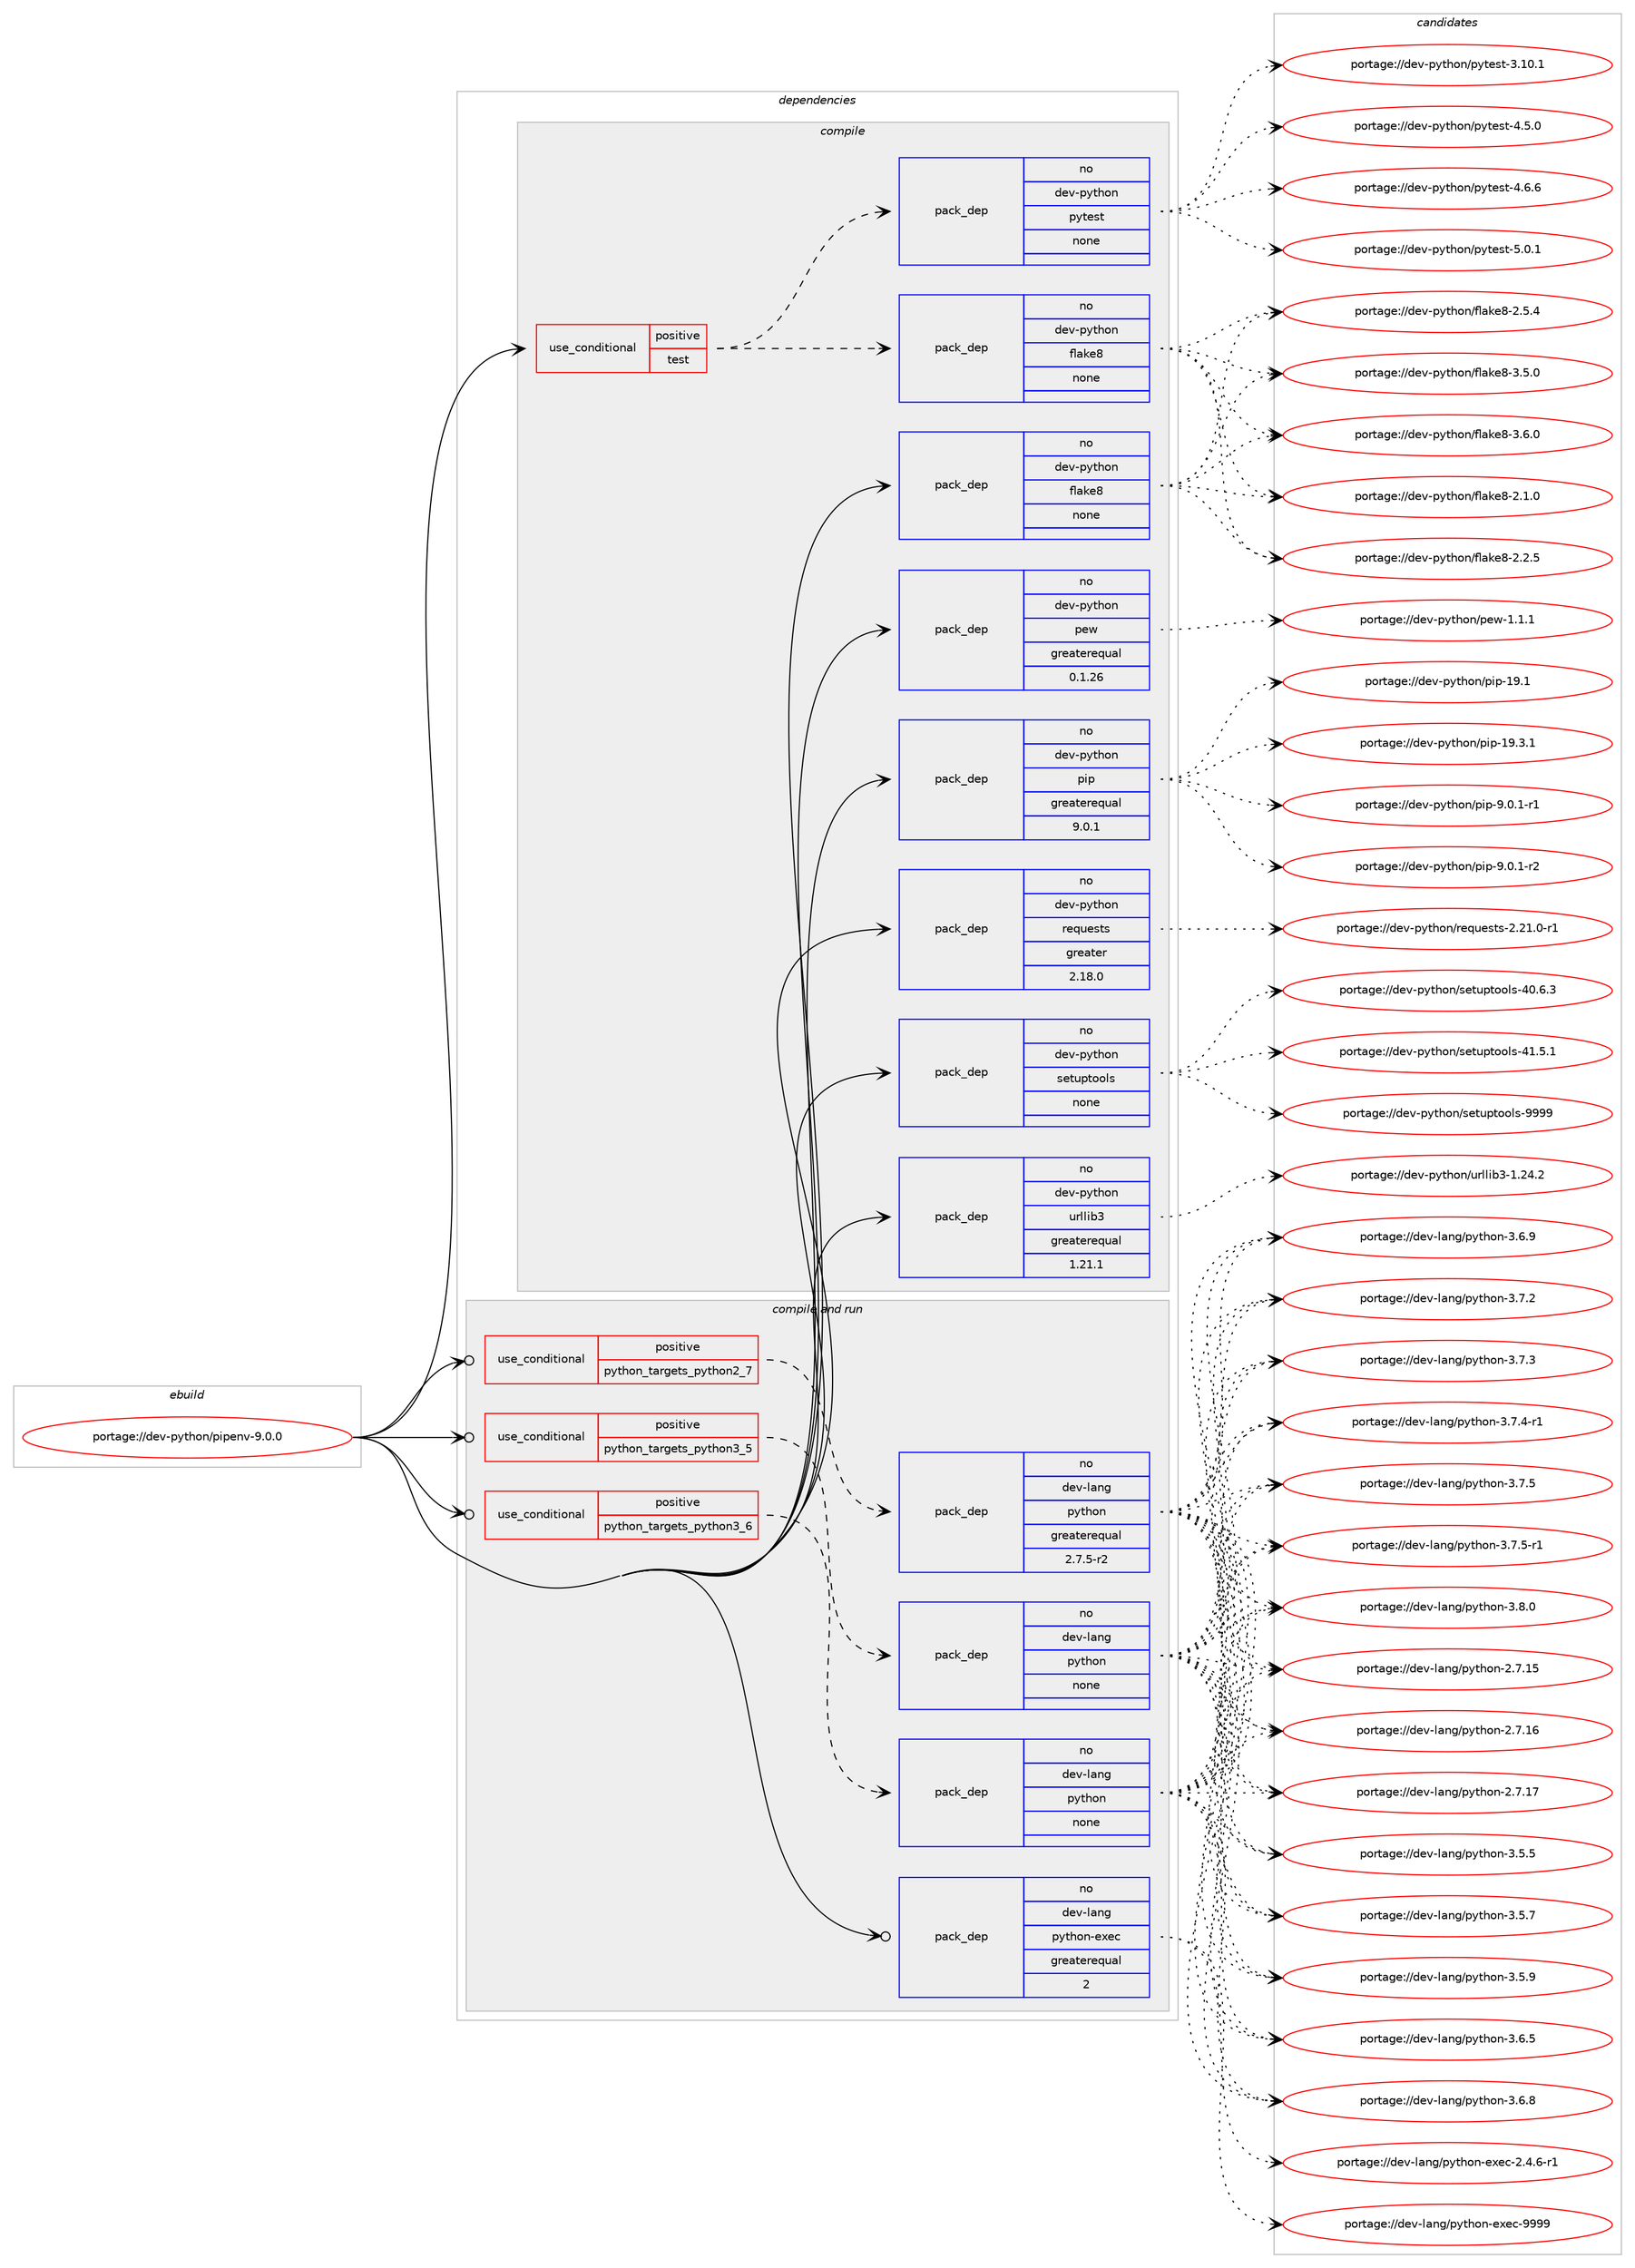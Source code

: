 digraph prolog {

# *************
# Graph options
# *************

newrank=true;
concentrate=true;
compound=true;
graph [rankdir=LR,fontname=Helvetica,fontsize=10,ranksep=1.5];#, ranksep=2.5, nodesep=0.2];
edge  [arrowhead=vee];
node  [fontname=Helvetica,fontsize=10];

# **********
# The ebuild
# **********

subgraph cluster_leftcol {
color=gray;
rank=same;
label=<<i>ebuild</i>>;
id [label="portage://dev-python/pipenv-9.0.0", color=red, width=4, href="../dev-python/pipenv-9.0.0.svg"];
}

# ****************
# The dependencies
# ****************

subgraph cluster_midcol {
color=gray;
label=<<i>dependencies</i>>;
subgraph cluster_compile {
fillcolor="#eeeeee";
style=filled;
label=<<i>compile</i>>;
subgraph cond33899 {
dependency157190 [label=<<TABLE BORDER="0" CELLBORDER="1" CELLSPACING="0" CELLPADDING="4"><TR><TD ROWSPAN="3" CELLPADDING="10">use_conditional</TD></TR><TR><TD>positive</TD></TR><TR><TD>test</TD></TR></TABLE>>, shape=none, color=red];
subgraph pack119930 {
dependency157191 [label=<<TABLE BORDER="0" CELLBORDER="1" CELLSPACING="0" CELLPADDING="4" WIDTH="220"><TR><TD ROWSPAN="6" CELLPADDING="30">pack_dep</TD></TR><TR><TD WIDTH="110">no</TD></TR><TR><TD>dev-python</TD></TR><TR><TD>flake8</TD></TR><TR><TD>none</TD></TR><TR><TD></TD></TR></TABLE>>, shape=none, color=blue];
}
dependency157190:e -> dependency157191:w [weight=20,style="dashed",arrowhead="vee"];
subgraph pack119931 {
dependency157192 [label=<<TABLE BORDER="0" CELLBORDER="1" CELLSPACING="0" CELLPADDING="4" WIDTH="220"><TR><TD ROWSPAN="6" CELLPADDING="30">pack_dep</TD></TR><TR><TD WIDTH="110">no</TD></TR><TR><TD>dev-python</TD></TR><TR><TD>pytest</TD></TR><TR><TD>none</TD></TR><TR><TD></TD></TR></TABLE>>, shape=none, color=blue];
}
dependency157190:e -> dependency157192:w [weight=20,style="dashed",arrowhead="vee"];
}
id:e -> dependency157190:w [weight=20,style="solid",arrowhead="vee"];
subgraph pack119932 {
dependency157193 [label=<<TABLE BORDER="0" CELLBORDER="1" CELLSPACING="0" CELLPADDING="4" WIDTH="220"><TR><TD ROWSPAN="6" CELLPADDING="30">pack_dep</TD></TR><TR><TD WIDTH="110">no</TD></TR><TR><TD>dev-python</TD></TR><TR><TD>flake8</TD></TR><TR><TD>none</TD></TR><TR><TD></TD></TR></TABLE>>, shape=none, color=blue];
}
id:e -> dependency157193:w [weight=20,style="solid",arrowhead="vee"];
subgraph pack119933 {
dependency157194 [label=<<TABLE BORDER="0" CELLBORDER="1" CELLSPACING="0" CELLPADDING="4" WIDTH="220"><TR><TD ROWSPAN="6" CELLPADDING="30">pack_dep</TD></TR><TR><TD WIDTH="110">no</TD></TR><TR><TD>dev-python</TD></TR><TR><TD>pew</TD></TR><TR><TD>greaterequal</TD></TR><TR><TD>0.1.26</TD></TR></TABLE>>, shape=none, color=blue];
}
id:e -> dependency157194:w [weight=20,style="solid",arrowhead="vee"];
subgraph pack119934 {
dependency157195 [label=<<TABLE BORDER="0" CELLBORDER="1" CELLSPACING="0" CELLPADDING="4" WIDTH="220"><TR><TD ROWSPAN="6" CELLPADDING="30">pack_dep</TD></TR><TR><TD WIDTH="110">no</TD></TR><TR><TD>dev-python</TD></TR><TR><TD>pip</TD></TR><TR><TD>greaterequal</TD></TR><TR><TD>9.0.1</TD></TR></TABLE>>, shape=none, color=blue];
}
id:e -> dependency157195:w [weight=20,style="solid",arrowhead="vee"];
subgraph pack119935 {
dependency157196 [label=<<TABLE BORDER="0" CELLBORDER="1" CELLSPACING="0" CELLPADDING="4" WIDTH="220"><TR><TD ROWSPAN="6" CELLPADDING="30">pack_dep</TD></TR><TR><TD WIDTH="110">no</TD></TR><TR><TD>dev-python</TD></TR><TR><TD>requests</TD></TR><TR><TD>greater</TD></TR><TR><TD>2.18.0</TD></TR></TABLE>>, shape=none, color=blue];
}
id:e -> dependency157196:w [weight=20,style="solid",arrowhead="vee"];
subgraph pack119936 {
dependency157197 [label=<<TABLE BORDER="0" CELLBORDER="1" CELLSPACING="0" CELLPADDING="4" WIDTH="220"><TR><TD ROWSPAN="6" CELLPADDING="30">pack_dep</TD></TR><TR><TD WIDTH="110">no</TD></TR><TR><TD>dev-python</TD></TR><TR><TD>setuptools</TD></TR><TR><TD>none</TD></TR><TR><TD></TD></TR></TABLE>>, shape=none, color=blue];
}
id:e -> dependency157197:w [weight=20,style="solid",arrowhead="vee"];
subgraph pack119937 {
dependency157198 [label=<<TABLE BORDER="0" CELLBORDER="1" CELLSPACING="0" CELLPADDING="4" WIDTH="220"><TR><TD ROWSPAN="6" CELLPADDING="30">pack_dep</TD></TR><TR><TD WIDTH="110">no</TD></TR><TR><TD>dev-python</TD></TR><TR><TD>urllib3</TD></TR><TR><TD>greaterequal</TD></TR><TR><TD>1.21.1</TD></TR></TABLE>>, shape=none, color=blue];
}
id:e -> dependency157198:w [weight=20,style="solid",arrowhead="vee"];
}
subgraph cluster_compileandrun {
fillcolor="#eeeeee";
style=filled;
label=<<i>compile and run</i>>;
subgraph cond33900 {
dependency157199 [label=<<TABLE BORDER="0" CELLBORDER="1" CELLSPACING="0" CELLPADDING="4"><TR><TD ROWSPAN="3" CELLPADDING="10">use_conditional</TD></TR><TR><TD>positive</TD></TR><TR><TD>python_targets_python2_7</TD></TR></TABLE>>, shape=none, color=red];
subgraph pack119938 {
dependency157200 [label=<<TABLE BORDER="0" CELLBORDER="1" CELLSPACING="0" CELLPADDING="4" WIDTH="220"><TR><TD ROWSPAN="6" CELLPADDING="30">pack_dep</TD></TR><TR><TD WIDTH="110">no</TD></TR><TR><TD>dev-lang</TD></TR><TR><TD>python</TD></TR><TR><TD>greaterequal</TD></TR><TR><TD>2.7.5-r2</TD></TR></TABLE>>, shape=none, color=blue];
}
dependency157199:e -> dependency157200:w [weight=20,style="dashed",arrowhead="vee"];
}
id:e -> dependency157199:w [weight=20,style="solid",arrowhead="odotvee"];
subgraph cond33901 {
dependency157201 [label=<<TABLE BORDER="0" CELLBORDER="1" CELLSPACING="0" CELLPADDING="4"><TR><TD ROWSPAN="3" CELLPADDING="10">use_conditional</TD></TR><TR><TD>positive</TD></TR><TR><TD>python_targets_python3_5</TD></TR></TABLE>>, shape=none, color=red];
subgraph pack119939 {
dependency157202 [label=<<TABLE BORDER="0" CELLBORDER="1" CELLSPACING="0" CELLPADDING="4" WIDTH="220"><TR><TD ROWSPAN="6" CELLPADDING="30">pack_dep</TD></TR><TR><TD WIDTH="110">no</TD></TR><TR><TD>dev-lang</TD></TR><TR><TD>python</TD></TR><TR><TD>none</TD></TR><TR><TD></TD></TR></TABLE>>, shape=none, color=blue];
}
dependency157201:e -> dependency157202:w [weight=20,style="dashed",arrowhead="vee"];
}
id:e -> dependency157201:w [weight=20,style="solid",arrowhead="odotvee"];
subgraph cond33902 {
dependency157203 [label=<<TABLE BORDER="0" CELLBORDER="1" CELLSPACING="0" CELLPADDING="4"><TR><TD ROWSPAN="3" CELLPADDING="10">use_conditional</TD></TR><TR><TD>positive</TD></TR><TR><TD>python_targets_python3_6</TD></TR></TABLE>>, shape=none, color=red];
subgraph pack119940 {
dependency157204 [label=<<TABLE BORDER="0" CELLBORDER="1" CELLSPACING="0" CELLPADDING="4" WIDTH="220"><TR><TD ROWSPAN="6" CELLPADDING="30">pack_dep</TD></TR><TR><TD WIDTH="110">no</TD></TR><TR><TD>dev-lang</TD></TR><TR><TD>python</TD></TR><TR><TD>none</TD></TR><TR><TD></TD></TR></TABLE>>, shape=none, color=blue];
}
dependency157203:e -> dependency157204:w [weight=20,style="dashed",arrowhead="vee"];
}
id:e -> dependency157203:w [weight=20,style="solid",arrowhead="odotvee"];
subgraph pack119941 {
dependency157205 [label=<<TABLE BORDER="0" CELLBORDER="1" CELLSPACING="0" CELLPADDING="4" WIDTH="220"><TR><TD ROWSPAN="6" CELLPADDING="30">pack_dep</TD></TR><TR><TD WIDTH="110">no</TD></TR><TR><TD>dev-lang</TD></TR><TR><TD>python-exec</TD></TR><TR><TD>greaterequal</TD></TR><TR><TD>2</TD></TR></TABLE>>, shape=none, color=blue];
}
id:e -> dependency157205:w [weight=20,style="solid",arrowhead="odotvee"];
}
subgraph cluster_run {
fillcolor="#eeeeee";
style=filled;
label=<<i>run</i>>;
}
}

# **************
# The candidates
# **************

subgraph cluster_choices {
rank=same;
color=gray;
label=<<i>candidates</i>>;

subgraph choice119930 {
color=black;
nodesep=1;
choiceportage10010111845112121116104111110471021089710710156455046494648 [label="portage://dev-python/flake8-2.1.0", color=red, width=4,href="../dev-python/flake8-2.1.0.svg"];
choiceportage10010111845112121116104111110471021089710710156455046504653 [label="portage://dev-python/flake8-2.2.5", color=red, width=4,href="../dev-python/flake8-2.2.5.svg"];
choiceportage10010111845112121116104111110471021089710710156455046534652 [label="portage://dev-python/flake8-2.5.4", color=red, width=4,href="../dev-python/flake8-2.5.4.svg"];
choiceportage10010111845112121116104111110471021089710710156455146534648 [label="portage://dev-python/flake8-3.5.0", color=red, width=4,href="../dev-python/flake8-3.5.0.svg"];
choiceportage10010111845112121116104111110471021089710710156455146544648 [label="portage://dev-python/flake8-3.6.0", color=red, width=4,href="../dev-python/flake8-3.6.0.svg"];
dependency157191:e -> choiceportage10010111845112121116104111110471021089710710156455046494648:w [style=dotted,weight="100"];
dependency157191:e -> choiceportage10010111845112121116104111110471021089710710156455046504653:w [style=dotted,weight="100"];
dependency157191:e -> choiceportage10010111845112121116104111110471021089710710156455046534652:w [style=dotted,weight="100"];
dependency157191:e -> choiceportage10010111845112121116104111110471021089710710156455146534648:w [style=dotted,weight="100"];
dependency157191:e -> choiceportage10010111845112121116104111110471021089710710156455146544648:w [style=dotted,weight="100"];
}
subgraph choice119931 {
color=black;
nodesep=1;
choiceportage100101118451121211161041111104711212111610111511645514649484649 [label="portage://dev-python/pytest-3.10.1", color=red, width=4,href="../dev-python/pytest-3.10.1.svg"];
choiceportage1001011184511212111610411111047112121116101115116455246534648 [label="portage://dev-python/pytest-4.5.0", color=red, width=4,href="../dev-python/pytest-4.5.0.svg"];
choiceportage1001011184511212111610411111047112121116101115116455246544654 [label="portage://dev-python/pytest-4.6.6", color=red, width=4,href="../dev-python/pytest-4.6.6.svg"];
choiceportage1001011184511212111610411111047112121116101115116455346484649 [label="portage://dev-python/pytest-5.0.1", color=red, width=4,href="../dev-python/pytest-5.0.1.svg"];
dependency157192:e -> choiceportage100101118451121211161041111104711212111610111511645514649484649:w [style=dotted,weight="100"];
dependency157192:e -> choiceportage1001011184511212111610411111047112121116101115116455246534648:w [style=dotted,weight="100"];
dependency157192:e -> choiceportage1001011184511212111610411111047112121116101115116455246544654:w [style=dotted,weight="100"];
dependency157192:e -> choiceportage1001011184511212111610411111047112121116101115116455346484649:w [style=dotted,weight="100"];
}
subgraph choice119932 {
color=black;
nodesep=1;
choiceportage10010111845112121116104111110471021089710710156455046494648 [label="portage://dev-python/flake8-2.1.0", color=red, width=4,href="../dev-python/flake8-2.1.0.svg"];
choiceportage10010111845112121116104111110471021089710710156455046504653 [label="portage://dev-python/flake8-2.2.5", color=red, width=4,href="../dev-python/flake8-2.2.5.svg"];
choiceportage10010111845112121116104111110471021089710710156455046534652 [label="portage://dev-python/flake8-2.5.4", color=red, width=4,href="../dev-python/flake8-2.5.4.svg"];
choiceportage10010111845112121116104111110471021089710710156455146534648 [label="portage://dev-python/flake8-3.5.0", color=red, width=4,href="../dev-python/flake8-3.5.0.svg"];
choiceportage10010111845112121116104111110471021089710710156455146544648 [label="portage://dev-python/flake8-3.6.0", color=red, width=4,href="../dev-python/flake8-3.6.0.svg"];
dependency157193:e -> choiceportage10010111845112121116104111110471021089710710156455046494648:w [style=dotted,weight="100"];
dependency157193:e -> choiceportage10010111845112121116104111110471021089710710156455046504653:w [style=dotted,weight="100"];
dependency157193:e -> choiceportage10010111845112121116104111110471021089710710156455046534652:w [style=dotted,weight="100"];
dependency157193:e -> choiceportage10010111845112121116104111110471021089710710156455146534648:w [style=dotted,weight="100"];
dependency157193:e -> choiceportage10010111845112121116104111110471021089710710156455146544648:w [style=dotted,weight="100"];
}
subgraph choice119933 {
color=black;
nodesep=1;
choiceportage1001011184511212111610411111047112101119454946494649 [label="portage://dev-python/pew-1.1.1", color=red, width=4,href="../dev-python/pew-1.1.1.svg"];
dependency157194:e -> choiceportage1001011184511212111610411111047112101119454946494649:w [style=dotted,weight="100"];
}
subgraph choice119934 {
color=black;
nodesep=1;
choiceportage10010111845112121116104111110471121051124549574649 [label="portage://dev-python/pip-19.1", color=red, width=4,href="../dev-python/pip-19.1.svg"];
choiceportage100101118451121211161041111104711210511245495746514649 [label="portage://dev-python/pip-19.3.1", color=red, width=4,href="../dev-python/pip-19.3.1.svg"];
choiceportage10010111845112121116104111110471121051124557464846494511449 [label="portage://dev-python/pip-9.0.1-r1", color=red, width=4,href="../dev-python/pip-9.0.1-r1.svg"];
choiceportage10010111845112121116104111110471121051124557464846494511450 [label="portage://dev-python/pip-9.0.1-r2", color=red, width=4,href="../dev-python/pip-9.0.1-r2.svg"];
dependency157195:e -> choiceportage10010111845112121116104111110471121051124549574649:w [style=dotted,weight="100"];
dependency157195:e -> choiceportage100101118451121211161041111104711210511245495746514649:w [style=dotted,weight="100"];
dependency157195:e -> choiceportage10010111845112121116104111110471121051124557464846494511449:w [style=dotted,weight="100"];
dependency157195:e -> choiceportage10010111845112121116104111110471121051124557464846494511450:w [style=dotted,weight="100"];
}
subgraph choice119935 {
color=black;
nodesep=1;
choiceportage1001011184511212111610411111047114101113117101115116115455046504946484511449 [label="portage://dev-python/requests-2.21.0-r1", color=red, width=4,href="../dev-python/requests-2.21.0-r1.svg"];
dependency157196:e -> choiceportage1001011184511212111610411111047114101113117101115116115455046504946484511449:w [style=dotted,weight="100"];
}
subgraph choice119936 {
color=black;
nodesep=1;
choiceportage100101118451121211161041111104711510111611711211611111110811545524846544651 [label="portage://dev-python/setuptools-40.6.3", color=red, width=4,href="../dev-python/setuptools-40.6.3.svg"];
choiceportage100101118451121211161041111104711510111611711211611111110811545524946534649 [label="portage://dev-python/setuptools-41.5.1", color=red, width=4,href="../dev-python/setuptools-41.5.1.svg"];
choiceportage10010111845112121116104111110471151011161171121161111111081154557575757 [label="portage://dev-python/setuptools-9999", color=red, width=4,href="../dev-python/setuptools-9999.svg"];
dependency157197:e -> choiceportage100101118451121211161041111104711510111611711211611111110811545524846544651:w [style=dotted,weight="100"];
dependency157197:e -> choiceportage100101118451121211161041111104711510111611711211611111110811545524946534649:w [style=dotted,weight="100"];
dependency157197:e -> choiceportage10010111845112121116104111110471151011161171121161111111081154557575757:w [style=dotted,weight="100"];
}
subgraph choice119937 {
color=black;
nodesep=1;
choiceportage1001011184511212111610411111047117114108108105985145494650524650 [label="portage://dev-python/urllib3-1.24.2", color=red, width=4,href="../dev-python/urllib3-1.24.2.svg"];
dependency157198:e -> choiceportage1001011184511212111610411111047117114108108105985145494650524650:w [style=dotted,weight="100"];
}
subgraph choice119938 {
color=black;
nodesep=1;
choiceportage10010111845108971101034711212111610411111045504655464953 [label="portage://dev-lang/python-2.7.15", color=red, width=4,href="../dev-lang/python-2.7.15.svg"];
choiceportage10010111845108971101034711212111610411111045504655464954 [label="portage://dev-lang/python-2.7.16", color=red, width=4,href="../dev-lang/python-2.7.16.svg"];
choiceportage10010111845108971101034711212111610411111045504655464955 [label="portage://dev-lang/python-2.7.17", color=red, width=4,href="../dev-lang/python-2.7.17.svg"];
choiceportage100101118451089711010347112121116104111110455146534653 [label="portage://dev-lang/python-3.5.5", color=red, width=4,href="../dev-lang/python-3.5.5.svg"];
choiceportage100101118451089711010347112121116104111110455146534655 [label="portage://dev-lang/python-3.5.7", color=red, width=4,href="../dev-lang/python-3.5.7.svg"];
choiceportage100101118451089711010347112121116104111110455146534657 [label="portage://dev-lang/python-3.5.9", color=red, width=4,href="../dev-lang/python-3.5.9.svg"];
choiceportage100101118451089711010347112121116104111110455146544653 [label="portage://dev-lang/python-3.6.5", color=red, width=4,href="../dev-lang/python-3.6.5.svg"];
choiceportage100101118451089711010347112121116104111110455146544656 [label="portage://dev-lang/python-3.6.8", color=red, width=4,href="../dev-lang/python-3.6.8.svg"];
choiceportage100101118451089711010347112121116104111110455146544657 [label="portage://dev-lang/python-3.6.9", color=red, width=4,href="../dev-lang/python-3.6.9.svg"];
choiceportage100101118451089711010347112121116104111110455146554650 [label="portage://dev-lang/python-3.7.2", color=red, width=4,href="../dev-lang/python-3.7.2.svg"];
choiceportage100101118451089711010347112121116104111110455146554651 [label="portage://dev-lang/python-3.7.3", color=red, width=4,href="../dev-lang/python-3.7.3.svg"];
choiceportage1001011184510897110103471121211161041111104551465546524511449 [label="portage://dev-lang/python-3.7.4-r1", color=red, width=4,href="../dev-lang/python-3.7.4-r1.svg"];
choiceportage100101118451089711010347112121116104111110455146554653 [label="portage://dev-lang/python-3.7.5", color=red, width=4,href="../dev-lang/python-3.7.5.svg"];
choiceportage1001011184510897110103471121211161041111104551465546534511449 [label="portage://dev-lang/python-3.7.5-r1", color=red, width=4,href="../dev-lang/python-3.7.5-r1.svg"];
choiceportage100101118451089711010347112121116104111110455146564648 [label="portage://dev-lang/python-3.8.0", color=red, width=4,href="../dev-lang/python-3.8.0.svg"];
dependency157200:e -> choiceportage10010111845108971101034711212111610411111045504655464953:w [style=dotted,weight="100"];
dependency157200:e -> choiceportage10010111845108971101034711212111610411111045504655464954:w [style=dotted,weight="100"];
dependency157200:e -> choiceportage10010111845108971101034711212111610411111045504655464955:w [style=dotted,weight="100"];
dependency157200:e -> choiceportage100101118451089711010347112121116104111110455146534653:w [style=dotted,weight="100"];
dependency157200:e -> choiceportage100101118451089711010347112121116104111110455146534655:w [style=dotted,weight="100"];
dependency157200:e -> choiceportage100101118451089711010347112121116104111110455146534657:w [style=dotted,weight="100"];
dependency157200:e -> choiceportage100101118451089711010347112121116104111110455146544653:w [style=dotted,weight="100"];
dependency157200:e -> choiceportage100101118451089711010347112121116104111110455146544656:w [style=dotted,weight="100"];
dependency157200:e -> choiceportage100101118451089711010347112121116104111110455146544657:w [style=dotted,weight="100"];
dependency157200:e -> choiceportage100101118451089711010347112121116104111110455146554650:w [style=dotted,weight="100"];
dependency157200:e -> choiceportage100101118451089711010347112121116104111110455146554651:w [style=dotted,weight="100"];
dependency157200:e -> choiceportage1001011184510897110103471121211161041111104551465546524511449:w [style=dotted,weight="100"];
dependency157200:e -> choiceportage100101118451089711010347112121116104111110455146554653:w [style=dotted,weight="100"];
dependency157200:e -> choiceportage1001011184510897110103471121211161041111104551465546534511449:w [style=dotted,weight="100"];
dependency157200:e -> choiceportage100101118451089711010347112121116104111110455146564648:w [style=dotted,weight="100"];
}
subgraph choice119939 {
color=black;
nodesep=1;
choiceportage10010111845108971101034711212111610411111045504655464953 [label="portage://dev-lang/python-2.7.15", color=red, width=4,href="../dev-lang/python-2.7.15.svg"];
choiceportage10010111845108971101034711212111610411111045504655464954 [label="portage://dev-lang/python-2.7.16", color=red, width=4,href="../dev-lang/python-2.7.16.svg"];
choiceportage10010111845108971101034711212111610411111045504655464955 [label="portage://dev-lang/python-2.7.17", color=red, width=4,href="../dev-lang/python-2.7.17.svg"];
choiceportage100101118451089711010347112121116104111110455146534653 [label="portage://dev-lang/python-3.5.5", color=red, width=4,href="../dev-lang/python-3.5.5.svg"];
choiceportage100101118451089711010347112121116104111110455146534655 [label="portage://dev-lang/python-3.5.7", color=red, width=4,href="../dev-lang/python-3.5.7.svg"];
choiceportage100101118451089711010347112121116104111110455146534657 [label="portage://dev-lang/python-3.5.9", color=red, width=4,href="../dev-lang/python-3.5.9.svg"];
choiceportage100101118451089711010347112121116104111110455146544653 [label="portage://dev-lang/python-3.6.5", color=red, width=4,href="../dev-lang/python-3.6.5.svg"];
choiceportage100101118451089711010347112121116104111110455146544656 [label="portage://dev-lang/python-3.6.8", color=red, width=4,href="../dev-lang/python-3.6.8.svg"];
choiceportage100101118451089711010347112121116104111110455146544657 [label="portage://dev-lang/python-3.6.9", color=red, width=4,href="../dev-lang/python-3.6.9.svg"];
choiceportage100101118451089711010347112121116104111110455146554650 [label="portage://dev-lang/python-3.7.2", color=red, width=4,href="../dev-lang/python-3.7.2.svg"];
choiceportage100101118451089711010347112121116104111110455146554651 [label="portage://dev-lang/python-3.7.3", color=red, width=4,href="../dev-lang/python-3.7.3.svg"];
choiceportage1001011184510897110103471121211161041111104551465546524511449 [label="portage://dev-lang/python-3.7.4-r1", color=red, width=4,href="../dev-lang/python-3.7.4-r1.svg"];
choiceportage100101118451089711010347112121116104111110455146554653 [label="portage://dev-lang/python-3.7.5", color=red, width=4,href="../dev-lang/python-3.7.5.svg"];
choiceportage1001011184510897110103471121211161041111104551465546534511449 [label="portage://dev-lang/python-3.7.5-r1", color=red, width=4,href="../dev-lang/python-3.7.5-r1.svg"];
choiceportage100101118451089711010347112121116104111110455146564648 [label="portage://dev-lang/python-3.8.0", color=red, width=4,href="../dev-lang/python-3.8.0.svg"];
dependency157202:e -> choiceportage10010111845108971101034711212111610411111045504655464953:w [style=dotted,weight="100"];
dependency157202:e -> choiceportage10010111845108971101034711212111610411111045504655464954:w [style=dotted,weight="100"];
dependency157202:e -> choiceportage10010111845108971101034711212111610411111045504655464955:w [style=dotted,weight="100"];
dependency157202:e -> choiceportage100101118451089711010347112121116104111110455146534653:w [style=dotted,weight="100"];
dependency157202:e -> choiceportage100101118451089711010347112121116104111110455146534655:w [style=dotted,weight="100"];
dependency157202:e -> choiceportage100101118451089711010347112121116104111110455146534657:w [style=dotted,weight="100"];
dependency157202:e -> choiceportage100101118451089711010347112121116104111110455146544653:w [style=dotted,weight="100"];
dependency157202:e -> choiceportage100101118451089711010347112121116104111110455146544656:w [style=dotted,weight="100"];
dependency157202:e -> choiceportage100101118451089711010347112121116104111110455146544657:w [style=dotted,weight="100"];
dependency157202:e -> choiceportage100101118451089711010347112121116104111110455146554650:w [style=dotted,weight="100"];
dependency157202:e -> choiceportage100101118451089711010347112121116104111110455146554651:w [style=dotted,weight="100"];
dependency157202:e -> choiceportage1001011184510897110103471121211161041111104551465546524511449:w [style=dotted,weight="100"];
dependency157202:e -> choiceportage100101118451089711010347112121116104111110455146554653:w [style=dotted,weight="100"];
dependency157202:e -> choiceportage1001011184510897110103471121211161041111104551465546534511449:w [style=dotted,weight="100"];
dependency157202:e -> choiceportage100101118451089711010347112121116104111110455146564648:w [style=dotted,weight="100"];
}
subgraph choice119940 {
color=black;
nodesep=1;
choiceportage10010111845108971101034711212111610411111045504655464953 [label="portage://dev-lang/python-2.7.15", color=red, width=4,href="../dev-lang/python-2.7.15.svg"];
choiceportage10010111845108971101034711212111610411111045504655464954 [label="portage://dev-lang/python-2.7.16", color=red, width=4,href="../dev-lang/python-2.7.16.svg"];
choiceportage10010111845108971101034711212111610411111045504655464955 [label="portage://dev-lang/python-2.7.17", color=red, width=4,href="../dev-lang/python-2.7.17.svg"];
choiceportage100101118451089711010347112121116104111110455146534653 [label="portage://dev-lang/python-3.5.5", color=red, width=4,href="../dev-lang/python-3.5.5.svg"];
choiceportage100101118451089711010347112121116104111110455146534655 [label="portage://dev-lang/python-3.5.7", color=red, width=4,href="../dev-lang/python-3.5.7.svg"];
choiceportage100101118451089711010347112121116104111110455146534657 [label="portage://dev-lang/python-3.5.9", color=red, width=4,href="../dev-lang/python-3.5.9.svg"];
choiceportage100101118451089711010347112121116104111110455146544653 [label="portage://dev-lang/python-3.6.5", color=red, width=4,href="../dev-lang/python-3.6.5.svg"];
choiceportage100101118451089711010347112121116104111110455146544656 [label="portage://dev-lang/python-3.6.8", color=red, width=4,href="../dev-lang/python-3.6.8.svg"];
choiceportage100101118451089711010347112121116104111110455146544657 [label="portage://dev-lang/python-3.6.9", color=red, width=4,href="../dev-lang/python-3.6.9.svg"];
choiceportage100101118451089711010347112121116104111110455146554650 [label="portage://dev-lang/python-3.7.2", color=red, width=4,href="../dev-lang/python-3.7.2.svg"];
choiceportage100101118451089711010347112121116104111110455146554651 [label="portage://dev-lang/python-3.7.3", color=red, width=4,href="../dev-lang/python-3.7.3.svg"];
choiceportage1001011184510897110103471121211161041111104551465546524511449 [label="portage://dev-lang/python-3.7.4-r1", color=red, width=4,href="../dev-lang/python-3.7.4-r1.svg"];
choiceportage100101118451089711010347112121116104111110455146554653 [label="portage://dev-lang/python-3.7.5", color=red, width=4,href="../dev-lang/python-3.7.5.svg"];
choiceportage1001011184510897110103471121211161041111104551465546534511449 [label="portage://dev-lang/python-3.7.5-r1", color=red, width=4,href="../dev-lang/python-3.7.5-r1.svg"];
choiceportage100101118451089711010347112121116104111110455146564648 [label="portage://dev-lang/python-3.8.0", color=red, width=4,href="../dev-lang/python-3.8.0.svg"];
dependency157204:e -> choiceportage10010111845108971101034711212111610411111045504655464953:w [style=dotted,weight="100"];
dependency157204:e -> choiceportage10010111845108971101034711212111610411111045504655464954:w [style=dotted,weight="100"];
dependency157204:e -> choiceportage10010111845108971101034711212111610411111045504655464955:w [style=dotted,weight="100"];
dependency157204:e -> choiceportage100101118451089711010347112121116104111110455146534653:w [style=dotted,weight="100"];
dependency157204:e -> choiceportage100101118451089711010347112121116104111110455146534655:w [style=dotted,weight="100"];
dependency157204:e -> choiceportage100101118451089711010347112121116104111110455146534657:w [style=dotted,weight="100"];
dependency157204:e -> choiceportage100101118451089711010347112121116104111110455146544653:w [style=dotted,weight="100"];
dependency157204:e -> choiceportage100101118451089711010347112121116104111110455146544656:w [style=dotted,weight="100"];
dependency157204:e -> choiceportage100101118451089711010347112121116104111110455146544657:w [style=dotted,weight="100"];
dependency157204:e -> choiceportage100101118451089711010347112121116104111110455146554650:w [style=dotted,weight="100"];
dependency157204:e -> choiceportage100101118451089711010347112121116104111110455146554651:w [style=dotted,weight="100"];
dependency157204:e -> choiceportage1001011184510897110103471121211161041111104551465546524511449:w [style=dotted,weight="100"];
dependency157204:e -> choiceportage100101118451089711010347112121116104111110455146554653:w [style=dotted,weight="100"];
dependency157204:e -> choiceportage1001011184510897110103471121211161041111104551465546534511449:w [style=dotted,weight="100"];
dependency157204:e -> choiceportage100101118451089711010347112121116104111110455146564648:w [style=dotted,weight="100"];
}
subgraph choice119941 {
color=black;
nodesep=1;
choiceportage10010111845108971101034711212111610411111045101120101994550465246544511449 [label="portage://dev-lang/python-exec-2.4.6-r1", color=red, width=4,href="../dev-lang/python-exec-2.4.6-r1.svg"];
choiceportage10010111845108971101034711212111610411111045101120101994557575757 [label="portage://dev-lang/python-exec-9999", color=red, width=4,href="../dev-lang/python-exec-9999.svg"];
dependency157205:e -> choiceportage10010111845108971101034711212111610411111045101120101994550465246544511449:w [style=dotted,weight="100"];
dependency157205:e -> choiceportage10010111845108971101034711212111610411111045101120101994557575757:w [style=dotted,weight="100"];
}
}

}
